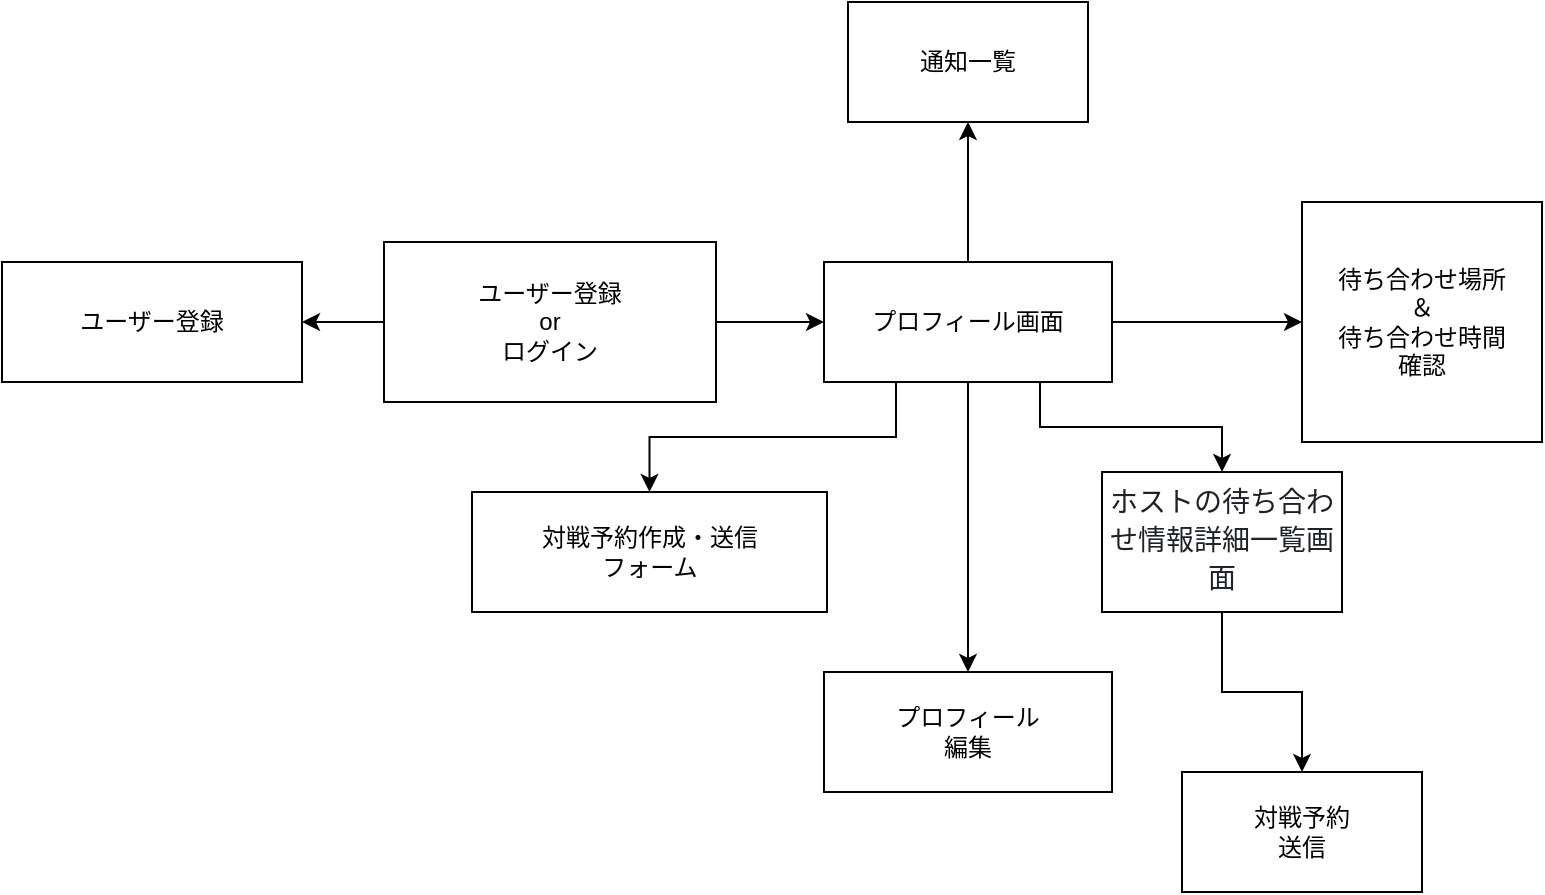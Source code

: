 <mxfile version="21.3.2" type="device">
  <diagram id="C5RBs43oDa-KdzZeNtuy" name="Page-1">
    <mxGraphModel dx="1050" dy="491" grid="1" gridSize="10" guides="1" tooltips="1" connect="1" arrows="1" fold="1" page="1" pageScale="1" pageWidth="827" pageHeight="1169" math="0" shadow="0">
      <root>
        <mxCell id="WIyWlLk6GJQsqaUBKTNV-0" />
        <mxCell id="WIyWlLk6GJQsqaUBKTNV-1" parent="WIyWlLk6GJQsqaUBKTNV-0" />
        <mxCell id="YWFmut1AmMaV4hzSsp5O-9" style="edgeStyle=orthogonalEdgeStyle;rounded=0;orthogonalLoop=1;jettySize=auto;html=1;" edge="1" parent="WIyWlLk6GJQsqaUBKTNV-1" source="YWFmut1AmMaV4hzSsp5O-0" target="YWFmut1AmMaV4hzSsp5O-1">
          <mxGeometry relative="1" as="geometry" />
        </mxCell>
        <mxCell id="YWFmut1AmMaV4hzSsp5O-10" style="edgeStyle=orthogonalEdgeStyle;rounded=0;orthogonalLoop=1;jettySize=auto;html=1;exitX=1;exitY=0.5;exitDx=0;exitDy=0;" edge="1" parent="WIyWlLk6GJQsqaUBKTNV-1" source="YWFmut1AmMaV4hzSsp5O-0" target="YWFmut1AmMaV4hzSsp5O-4">
          <mxGeometry relative="1" as="geometry">
            <mxPoint x="435" y="220" as="targetPoint" />
          </mxGeometry>
        </mxCell>
        <mxCell id="YWFmut1AmMaV4hzSsp5O-0" value="ユーザー登録&lt;br&gt;or&lt;br&gt;ログイン" style="rounded=0;whiteSpace=wrap;html=1;" vertex="1" parent="WIyWlLk6GJQsqaUBKTNV-1">
          <mxGeometry x="221" y="180" width="166" height="80" as="geometry" />
        </mxCell>
        <mxCell id="YWFmut1AmMaV4hzSsp5O-1" value="ユーザー登録" style="rounded=0;whiteSpace=wrap;html=1;" vertex="1" parent="WIyWlLk6GJQsqaUBKTNV-1">
          <mxGeometry x="30" y="190" width="150" height="60" as="geometry" />
        </mxCell>
        <mxCell id="YWFmut1AmMaV4hzSsp5O-19" style="edgeStyle=orthogonalEdgeStyle;rounded=0;orthogonalLoop=1;jettySize=auto;html=1;exitX=0.5;exitY=1;exitDx=0;exitDy=0;" edge="1" parent="WIyWlLk6GJQsqaUBKTNV-1" source="YWFmut1AmMaV4hzSsp5O-4" target="YWFmut1AmMaV4hzSsp5O-17">
          <mxGeometry relative="1" as="geometry" />
        </mxCell>
        <mxCell id="YWFmut1AmMaV4hzSsp5O-20" style="edgeStyle=orthogonalEdgeStyle;rounded=0;orthogonalLoop=1;jettySize=auto;html=1;exitX=0.25;exitY=1;exitDx=0;exitDy=0;" edge="1" parent="WIyWlLk6GJQsqaUBKTNV-1" source="YWFmut1AmMaV4hzSsp5O-4" target="YWFmut1AmMaV4hzSsp5O-6">
          <mxGeometry relative="1" as="geometry" />
        </mxCell>
        <mxCell id="YWFmut1AmMaV4hzSsp5O-23" style="edgeStyle=orthogonalEdgeStyle;rounded=0;orthogonalLoop=1;jettySize=auto;html=1;exitX=0.75;exitY=1;exitDx=0;exitDy=0;" edge="1" parent="WIyWlLk6GJQsqaUBKTNV-1" source="YWFmut1AmMaV4hzSsp5O-4" target="YWFmut1AmMaV4hzSsp5O-7">
          <mxGeometry relative="1" as="geometry" />
        </mxCell>
        <mxCell id="YWFmut1AmMaV4hzSsp5O-30" style="edgeStyle=orthogonalEdgeStyle;rounded=0;orthogonalLoop=1;jettySize=auto;html=1;exitX=1;exitY=0.5;exitDx=0;exitDy=0;" edge="1" parent="WIyWlLk6GJQsqaUBKTNV-1" source="YWFmut1AmMaV4hzSsp5O-4" target="YWFmut1AmMaV4hzSsp5O-27">
          <mxGeometry relative="1" as="geometry" />
        </mxCell>
        <mxCell id="YWFmut1AmMaV4hzSsp5O-35" style="edgeStyle=orthogonalEdgeStyle;rounded=0;orthogonalLoop=1;jettySize=auto;html=1;exitX=0.5;exitY=0;exitDx=0;exitDy=0;entryX=0.5;entryY=1;entryDx=0;entryDy=0;" edge="1" parent="WIyWlLk6GJQsqaUBKTNV-1" source="YWFmut1AmMaV4hzSsp5O-4" target="YWFmut1AmMaV4hzSsp5O-32">
          <mxGeometry relative="1" as="geometry" />
        </mxCell>
        <mxCell id="YWFmut1AmMaV4hzSsp5O-4" value="プロフィール画面" style="rounded=0;whiteSpace=wrap;html=1;" vertex="1" parent="WIyWlLk6GJQsqaUBKTNV-1">
          <mxGeometry x="441" y="190" width="144" height="60" as="geometry" />
        </mxCell>
        <mxCell id="YWFmut1AmMaV4hzSsp5O-6" value="対戦予約作成・送信&lt;br&gt;フォーム" style="rounded=0;whiteSpace=wrap;html=1;" vertex="1" parent="WIyWlLk6GJQsqaUBKTNV-1">
          <mxGeometry x="265" y="305" width="177.5" height="60" as="geometry" />
        </mxCell>
        <mxCell id="YWFmut1AmMaV4hzSsp5O-26" style="edgeStyle=orthogonalEdgeStyle;rounded=0;orthogonalLoop=1;jettySize=auto;html=1;exitX=0.5;exitY=1;exitDx=0;exitDy=0;" edge="1" parent="WIyWlLk6GJQsqaUBKTNV-1" source="YWFmut1AmMaV4hzSsp5O-7" target="YWFmut1AmMaV4hzSsp5O-24">
          <mxGeometry relative="1" as="geometry" />
        </mxCell>
        <mxCell id="YWFmut1AmMaV4hzSsp5O-7" value="&lt;div style=&quot;color: rgb(31, 35, 40); background-color: rgb(255, 255, 255); font-family: &amp;quot;Ricty Diminished&amp;quot;, Consolas, &amp;quot;Courier New&amp;quot;, monospace; font-size: 14px; line-height: 19px;&quot;&gt;ホストの待ち合わせ情報詳細一覧画面&lt;/div&gt;" style="rounded=0;whiteSpace=wrap;html=1;" vertex="1" parent="WIyWlLk6GJQsqaUBKTNV-1">
          <mxGeometry x="580" y="295" width="120" height="70" as="geometry" />
        </mxCell>
        <mxCell id="YWFmut1AmMaV4hzSsp5O-17" value="プロフィール&lt;br&gt;編集" style="rounded=0;whiteSpace=wrap;html=1;" vertex="1" parent="WIyWlLk6GJQsqaUBKTNV-1">
          <mxGeometry x="441" y="395" width="144" height="60" as="geometry" />
        </mxCell>
        <mxCell id="YWFmut1AmMaV4hzSsp5O-24" value="対戦予約&lt;br&gt;送信" style="rounded=0;whiteSpace=wrap;html=1;" vertex="1" parent="WIyWlLk6GJQsqaUBKTNV-1">
          <mxGeometry x="620" y="445" width="120" height="60" as="geometry" />
        </mxCell>
        <mxCell id="YWFmut1AmMaV4hzSsp5O-27" value="待ち合わせ場所&lt;br&gt;＆&lt;br&gt;待ち合わせ時間&lt;br&gt;確認&lt;br&gt;" style="rounded=0;whiteSpace=wrap;html=1;" vertex="1" parent="WIyWlLk6GJQsqaUBKTNV-1">
          <mxGeometry x="680" y="160" width="120" height="120" as="geometry" />
        </mxCell>
        <mxCell id="YWFmut1AmMaV4hzSsp5O-32" value="通知一覧" style="rounded=0;whiteSpace=wrap;html=1;" vertex="1" parent="WIyWlLk6GJQsqaUBKTNV-1">
          <mxGeometry x="453" y="60" width="120" height="60" as="geometry" />
        </mxCell>
      </root>
    </mxGraphModel>
  </diagram>
</mxfile>
